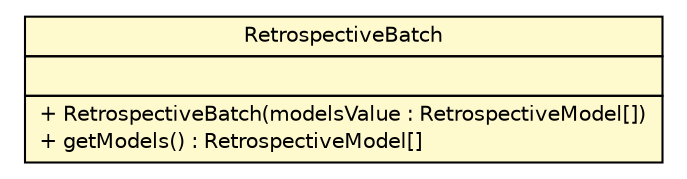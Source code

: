 #!/usr/local/bin/dot
#
# Class diagram 
# Generated by UMLGraph version R5_6 (http://www.umlgraph.org/)
#

digraph G {
	edge [fontname="Helvetica",fontsize=10,labelfontname="Helvetica",labelfontsize=10];
	node [fontname="Helvetica",fontsize=10,shape=plaintext];
	nodesep=0.25;
	ranksep=0.5;
	// com.github.mkolisnyk.cucumber.reporting.types.retrospective.RetrospectiveBatch
	c10910 [label=<<table title="com.github.mkolisnyk.cucumber.reporting.types.retrospective.RetrospectiveBatch" border="0" cellborder="1" cellspacing="0" cellpadding="2" port="p" bgcolor="lemonChiffon" href="./RetrospectiveBatch.html">
		<tr><td><table border="0" cellspacing="0" cellpadding="1">
<tr><td align="center" balign="center"> RetrospectiveBatch </td></tr>
		</table></td></tr>
		<tr><td><table border="0" cellspacing="0" cellpadding="1">
<tr><td align="left" balign="left">  </td></tr>
		</table></td></tr>
		<tr><td><table border="0" cellspacing="0" cellpadding="1">
<tr><td align="left" balign="left"> + RetrospectiveBatch(modelsValue : RetrospectiveModel[]) </td></tr>
<tr><td align="left" balign="left"> + getModels() : RetrospectiveModel[] </td></tr>
		</table></td></tr>
		</table>>, URL="./RetrospectiveBatch.html", fontname="Helvetica", fontcolor="black", fontsize=10.0];
}

